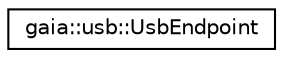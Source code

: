 digraph G
{
  edge [fontname="Helvetica",fontsize="10",labelfontname="Helvetica",labelfontsize="10"];
  node [fontname="Helvetica",fontsize="10",shape=record];
  rankdir=LR;
  Node1 [label="gaia::usb::UsbEndpoint",height=0.2,width=0.4,color="black", fillcolor="white", style="filled",URL="$d4/dd6/classgaia_1_1usb_1_1_usb_endpoint.html",tooltip="A class representing an endpoint on a UsbInterface."];
}
